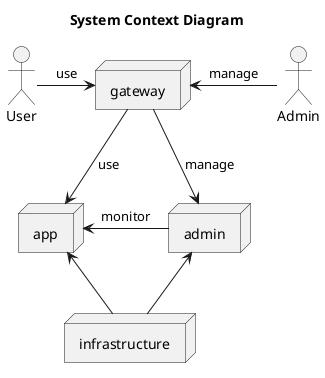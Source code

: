 @startuml

title System Context Diagram

actor User
actor Admin
node app
node admin
node infrastructure
node gateway


User -right-> gateway : use
Admin -left-> gateway : manage
gateway --> app : use
gateway --> admin : manage
admin -left-> app : monitor

infrastructure -up-> app
infrastructure -up-> admin

@enduml
